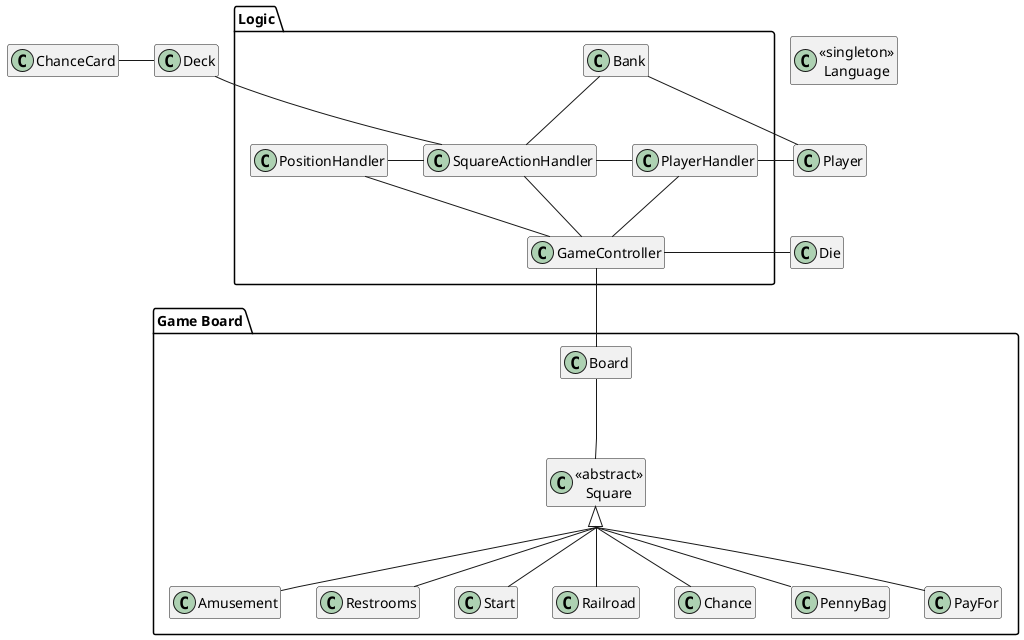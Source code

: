 @startuml

hide empty members
skinparam groupInheritance 2


class Die

package "Game Board" {
    class Board
    class "<<abstract>>\nSquare" as Square
        class Amusement
        class Restrooms
        class Start
        class Railroad
        class Chance
        class PennyBag
        class PayFor
}

package Logic {
    class Bank
    class GameController
    class PlayerHandler
    class PositionHandler
    class SquareActionHandler
}

class Deck
class ChanceCard
class Player
class "<<singleton>>\nLanguage" as Language

GameController -down- Board
GameController -right- Die

GameController -up- PositionHandler
GameController -up- SquareActionHandler
    SquareActionHandler -left- PositionHandler
    SquareActionHandler -right- PlayerHandler
    SquareActionHandler -up- Bank
    SquareActionHandler -up- Deck
        Deck -left- ChanceCard
GameController -up- PlayerHandler
    PlayerHandler -right- Player
        Player -- Bank



Board -- Square
Square <|-- Restrooms
Square <|-- Amusement
Square <|-- Railroad
Square <|-- PayFor
Square <|-- PennyBag
Square <|-- Start
Square <|-- Chance


@enduml